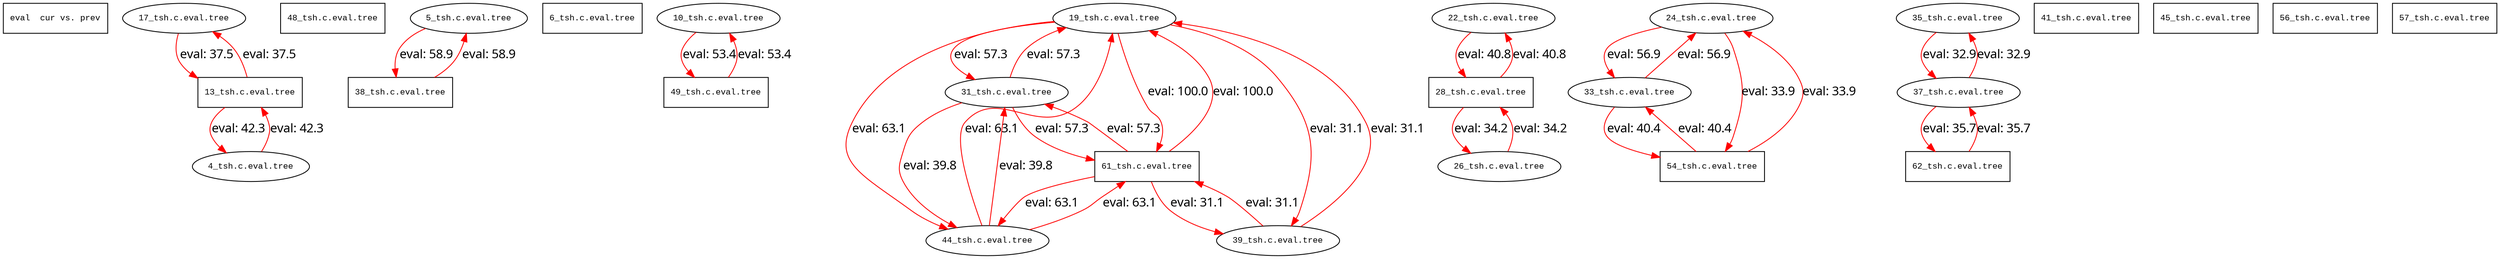 digraph AST {
  graph [fontname="Times New Roman",fontsize=10];
  node  [fontname="Courier New",fontsize=10];
  edge  [fontname="Times New Roman",fontsize=10];

  node0 [label="eval  cur vs. prev",shape=box];
  node17_tsh [label="17_tsh.c.eval.tree", shape=box];
  node13_tsh [label="13_tsh.c.eval.tree", shape=ellipse];
  node17_tsh -> node13_tsh [label="eval: 37.5", color=red, fontsize=15];
  node4_tsh [label="4_tsh.c.eval.tree", shape=box];
  node13_tsh [label="13_tsh.c.eval.tree", shape=ellipse];
  node4_tsh -> node13_tsh [label="eval: 42.3", color=red, fontsize=15];
  node13_tsh [label="13_tsh.c.eval.tree", shape=box];
  node4_tsh [label="4_tsh.c.eval.tree", shape=ellipse];
  node13_tsh -> node4_tsh [label="eval: 42.3", color=red, fontsize=15];
  node17_tsh [label="17_tsh.c.eval.tree", shape=ellipse];
  node13_tsh -> node17_tsh [label="eval: 37.5", color=red, fontsize=15];
  node48_tsh [label="48_tsh.c.eval.tree", shape=box];
  node5_tsh [label="5_tsh.c.eval.tree", shape=box];
  node38_tsh [label="38_tsh.c.eval.tree", shape=ellipse];
  node5_tsh -> node38_tsh [label="eval: 58.9", color=red, fontsize=15];
  node6_tsh [label="6_tsh.c.eval.tree", shape=box];
  node10_tsh [label="10_tsh.c.eval.tree", shape=box];
  node49_tsh [label="49_tsh.c.eval.tree", shape=ellipse];
  node10_tsh -> node49_tsh [label="eval: 53.4", color=red, fontsize=15];
  node19_tsh [label="19_tsh.c.eval.tree", shape=box];
  node31_tsh [label="31_tsh.c.eval.tree", shape=ellipse];
  node19_tsh -> node31_tsh [label="eval: 57.3", color=red, fontsize=15];
  node39_tsh [label="39_tsh.c.eval.tree", shape=ellipse];
  node19_tsh -> node39_tsh [label="eval: 31.1", color=red, fontsize=15];
  node44_tsh [label="44_tsh.c.eval.tree", shape=ellipse];
  node19_tsh -> node44_tsh [label="eval: 63.1", color=red, fontsize=15];
  node61_tsh [label="61_tsh.c.eval.tree", shape=ellipse];
  node19_tsh -> node61_tsh [label="eval: 100.0", color=red, fontsize=15];
  node22_tsh [label="22_tsh.c.eval.tree", shape=box];
  node28_tsh [label="28_tsh.c.eval.tree", shape=ellipse];
  node22_tsh -> node28_tsh [label="eval: 40.8", color=red, fontsize=15];
  node24_tsh [label="24_tsh.c.eval.tree", shape=box];
  node33_tsh [label="33_tsh.c.eval.tree", shape=ellipse];
  node24_tsh -> node33_tsh [label="eval: 56.9", color=red, fontsize=15];
  node54_tsh [label="54_tsh.c.eval.tree", shape=ellipse];
  node24_tsh -> node54_tsh [label="eval: 33.9", color=red, fontsize=15];
  node26_tsh [label="26_tsh.c.eval.tree", shape=box];
  node28_tsh [label="28_tsh.c.eval.tree", shape=ellipse];
  node26_tsh -> node28_tsh [label="eval: 34.2", color=red, fontsize=15];
  node28_tsh [label="28_tsh.c.eval.tree", shape=box];
  node22_tsh [label="22_tsh.c.eval.tree", shape=ellipse];
  node28_tsh -> node22_tsh [label="eval: 40.8", color=red, fontsize=15];
  node26_tsh [label="26_tsh.c.eval.tree", shape=ellipse];
  node28_tsh -> node26_tsh [label="eval: 34.2", color=red, fontsize=15];
  node31_tsh [label="31_tsh.c.eval.tree", shape=box];
  node19_tsh [label="19_tsh.c.eval.tree", shape=ellipse];
  node31_tsh -> node19_tsh [label="eval: 57.3", color=red, fontsize=15];
  node44_tsh [label="44_tsh.c.eval.tree", shape=ellipse];
  node31_tsh -> node44_tsh [label="eval: 39.8", color=red, fontsize=15];
  node61_tsh [label="61_tsh.c.eval.tree", shape=ellipse];
  node31_tsh -> node61_tsh [label="eval: 57.3", color=red, fontsize=15];
  node33_tsh [label="33_tsh.c.eval.tree", shape=box];
  node24_tsh [label="24_tsh.c.eval.tree", shape=ellipse];
  node33_tsh -> node24_tsh [label="eval: 56.9", color=red, fontsize=15];
  node54_tsh [label="54_tsh.c.eval.tree", shape=ellipse];
  node33_tsh -> node54_tsh [label="eval: 40.4", color=red, fontsize=15];
  node35_tsh [label="35_tsh.c.eval.tree", shape=box];
  node37_tsh [label="37_tsh.c.eval.tree", shape=ellipse];
  node35_tsh -> node37_tsh [label="eval: 32.9", color=red, fontsize=15];
  node37_tsh [label="37_tsh.c.eval.tree", shape=box];
  node35_tsh [label="35_tsh.c.eval.tree", shape=ellipse];
  node37_tsh -> node35_tsh [label="eval: 32.9", color=red, fontsize=15];
  node62_tsh [label="62_tsh.c.eval.tree", shape=ellipse];
  node37_tsh -> node62_tsh [label="eval: 35.7", color=red, fontsize=15];
  node38_tsh [label="38_tsh.c.eval.tree", shape=box];
  node5_tsh [label="5_tsh.c.eval.tree", shape=ellipse];
  node38_tsh -> node5_tsh [label="eval: 58.9", color=red, fontsize=15];
  node39_tsh [label="39_tsh.c.eval.tree", shape=box];
  node19_tsh [label="19_tsh.c.eval.tree", shape=ellipse];
  node39_tsh -> node19_tsh [label="eval: 31.1", color=red, fontsize=15];
  node61_tsh [label="61_tsh.c.eval.tree", shape=ellipse];
  node39_tsh -> node61_tsh [label="eval: 31.1", color=red, fontsize=15];
  node41_tsh [label="41_tsh.c.eval.tree", shape=box];
  node44_tsh [label="44_tsh.c.eval.tree", shape=box];
  node19_tsh [label="19_tsh.c.eval.tree", shape=ellipse];
  node44_tsh -> node19_tsh [label="eval: 63.1", color=red, fontsize=15];
  node31_tsh [label="31_tsh.c.eval.tree", shape=ellipse];
  node44_tsh -> node31_tsh [label="eval: 39.8", color=red, fontsize=15];
  node61_tsh [label="61_tsh.c.eval.tree", shape=ellipse];
  node44_tsh -> node61_tsh [label="eval: 63.1", color=red, fontsize=15];
  node45_tsh [label="45_tsh.c.eval.tree", shape=box];
  node49_tsh [label="49_tsh.c.eval.tree", shape=box];
  node10_tsh [label="10_tsh.c.eval.tree", shape=ellipse];
  node49_tsh -> node10_tsh [label="eval: 53.4", color=red, fontsize=15];
  node54_tsh [label="54_tsh.c.eval.tree", shape=box];
  node24_tsh [label="24_tsh.c.eval.tree", shape=ellipse];
  node54_tsh -> node24_tsh [label="eval: 33.9", color=red, fontsize=15];
  node33_tsh [label="33_tsh.c.eval.tree", shape=ellipse];
  node54_tsh -> node33_tsh [label="eval: 40.4", color=red, fontsize=15];
  node56_tsh [label="56_tsh.c.eval.tree", shape=box];
  node57_tsh [label="57_tsh.c.eval.tree", shape=box];
  node61_tsh [label="61_tsh.c.eval.tree", shape=box];
  node19_tsh [label="19_tsh.c.eval.tree", shape=ellipse];
  node61_tsh -> node19_tsh [label="eval: 100.0", color=red, fontsize=15];
  node31_tsh [label="31_tsh.c.eval.tree", shape=ellipse];
  node61_tsh -> node31_tsh [label="eval: 57.3", color=red, fontsize=15];
  node39_tsh [label="39_tsh.c.eval.tree", shape=ellipse];
  node61_tsh -> node39_tsh [label="eval: 31.1", color=red, fontsize=15];
  node44_tsh [label="44_tsh.c.eval.tree", shape=ellipse];
  node61_tsh -> node44_tsh [label="eval: 63.1", color=red, fontsize=15];
  node62_tsh [label="62_tsh.c.eval.tree", shape=box];
  node37_tsh [label="37_tsh.c.eval.tree", shape=ellipse];
  node62_tsh -> node37_tsh [label="eval: 35.7", color=red, fontsize=15];

}
